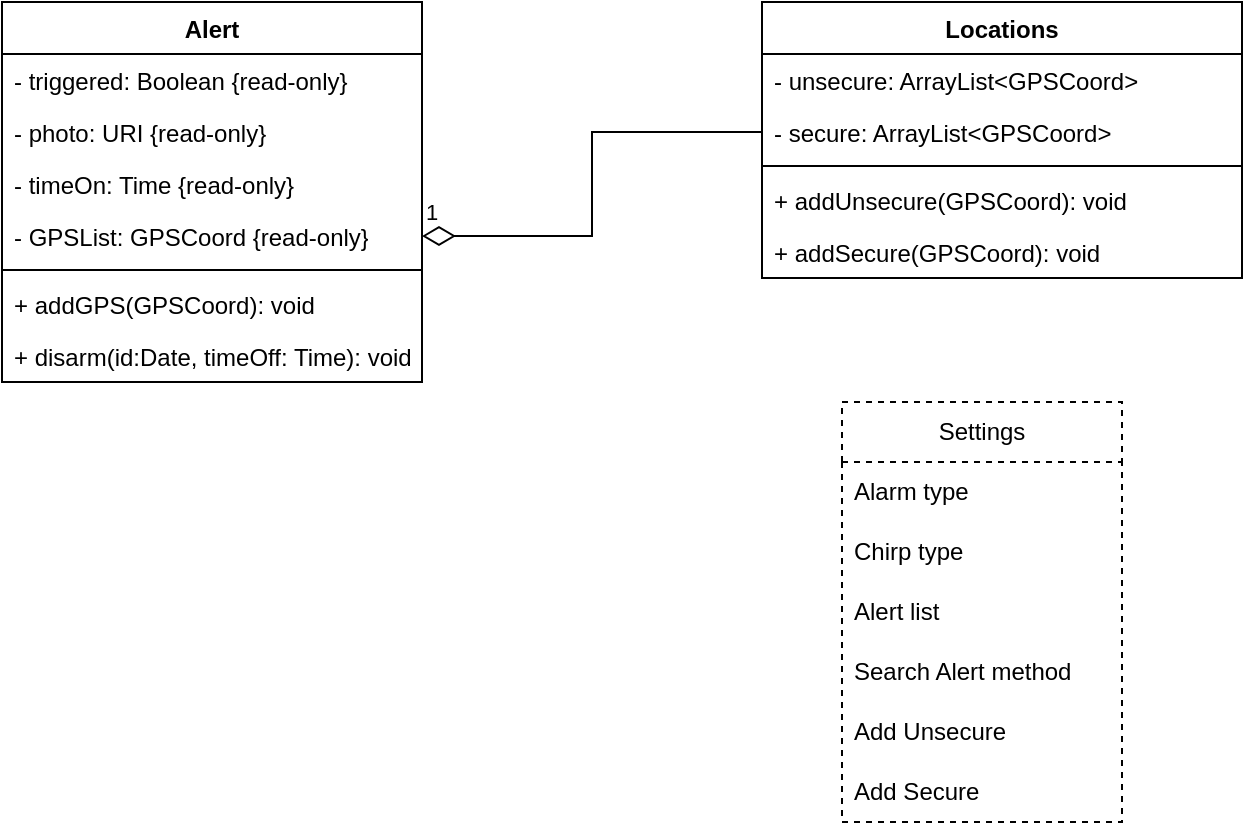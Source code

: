 <mxfile version="24.0.4" type="device">
  <diagram name="Page-1" id="htAdSNcWlhiPEnMqPCJC">
    <mxGraphModel dx="884" dy="608" grid="1" gridSize="10" guides="1" tooltips="1" connect="1" arrows="1" fold="1" page="1" pageScale="1" pageWidth="850" pageHeight="1100" math="0" shadow="0">
      <root>
        <mxCell id="0" />
        <mxCell id="1" parent="0" />
        <mxCell id="QO3o60luh7Fnf20lb6pL-1" value="Alert" style="swimlane;fontStyle=1;align=center;verticalAlign=top;childLayout=stackLayout;horizontal=1;startSize=26;horizontalStack=0;resizeParent=1;resizeParentMax=0;resizeLast=0;collapsible=1;marginBottom=0;whiteSpace=wrap;html=1;" parent="1" vertex="1">
          <mxGeometry x="100" y="80" width="210" height="190" as="geometry" />
        </mxCell>
        <mxCell id="QO3o60luh7Fnf20lb6pL-12" value="- triggered: Boolean {read-only}" style="text;strokeColor=none;fillColor=none;align=left;verticalAlign=top;spacingLeft=4;spacingRight=4;overflow=hidden;rotatable=0;points=[[0,0.5],[1,0.5]];portConstraint=eastwest;whiteSpace=wrap;html=1;" parent="QO3o60luh7Fnf20lb6pL-1" vertex="1">
          <mxGeometry y="26" width="210" height="26" as="geometry" />
        </mxCell>
        <mxCell id="QO3o60luh7Fnf20lb6pL-13" value="- photo: URI {read-only}" style="text;strokeColor=none;fillColor=none;align=left;verticalAlign=top;spacingLeft=4;spacingRight=4;overflow=hidden;rotatable=0;points=[[0,0.5],[1,0.5]];portConstraint=eastwest;whiteSpace=wrap;html=1;" parent="QO3o60luh7Fnf20lb6pL-1" vertex="1">
          <mxGeometry y="52" width="210" height="26" as="geometry" />
        </mxCell>
        <mxCell id="QO3o60luh7Fnf20lb6pL-2" value="- timeOn: Time {read-only}" style="text;strokeColor=none;fillColor=none;align=left;verticalAlign=top;spacingLeft=4;spacingRight=4;overflow=hidden;rotatable=0;points=[[0,0.5],[1,0.5]];portConstraint=eastwest;whiteSpace=wrap;html=1;" parent="QO3o60luh7Fnf20lb6pL-1" vertex="1">
          <mxGeometry y="78" width="210" height="26" as="geometry" />
        </mxCell>
        <mxCell id="g78hevzDiGQzAzcVHnX2-24" value="- GPSList: GPSCoord {read-only}" style="text;strokeColor=none;fillColor=none;align=left;verticalAlign=top;spacingLeft=4;spacingRight=4;overflow=hidden;rotatable=0;points=[[0,0.5],[1,0.5]];portConstraint=eastwest;whiteSpace=wrap;html=1;" parent="QO3o60luh7Fnf20lb6pL-1" vertex="1">
          <mxGeometry y="104" width="210" height="26" as="geometry" />
        </mxCell>
        <mxCell id="QO3o60luh7Fnf20lb6pL-3" value="" style="line;strokeWidth=1;fillColor=none;align=left;verticalAlign=middle;spacingTop=-1;spacingLeft=3;spacingRight=3;rotatable=0;labelPosition=right;points=[];portConstraint=eastwest;strokeColor=inherit;" parent="QO3o60luh7Fnf20lb6pL-1" vertex="1">
          <mxGeometry y="130" width="210" height="8" as="geometry" />
        </mxCell>
        <mxCell id="QO3o60luh7Fnf20lb6pL-4" value="+ addGPS(GPSCoord): void" style="text;strokeColor=none;fillColor=none;align=left;verticalAlign=top;spacingLeft=4;spacingRight=4;overflow=hidden;rotatable=0;points=[[0,0.5],[1,0.5]];portConstraint=eastwest;whiteSpace=wrap;html=1;" parent="QO3o60luh7Fnf20lb6pL-1" vertex="1">
          <mxGeometry y="138" width="210" height="26" as="geometry" />
        </mxCell>
        <mxCell id="JbfR-_CshwhSvyDO_35e-1" value="+ disarm(id:Date, timeOff: Time): void" style="text;strokeColor=none;fillColor=none;align=left;verticalAlign=top;spacingLeft=4;spacingRight=4;overflow=hidden;rotatable=0;points=[[0,0.5],[1,0.5]];portConstraint=eastwest;whiteSpace=wrap;html=1;" parent="QO3o60luh7Fnf20lb6pL-1" vertex="1">
          <mxGeometry y="164" width="210" height="26" as="geometry" />
        </mxCell>
        <mxCell id="g78hevzDiGQzAzcVHnX2-1" value="Locations" style="swimlane;fontStyle=1;align=center;verticalAlign=top;childLayout=stackLayout;horizontal=1;startSize=26;horizontalStack=0;resizeParent=1;resizeParentMax=0;resizeLast=0;collapsible=1;marginBottom=0;whiteSpace=wrap;html=1;" parent="1" vertex="1">
          <mxGeometry x="480" y="80" width="240" height="138" as="geometry" />
        </mxCell>
        <mxCell id="g78hevzDiGQzAzcVHnX2-2" value="- unsecure: ArrayList&amp;lt;GPSCoord&amp;gt;" style="text;strokeColor=none;fillColor=none;align=left;verticalAlign=top;spacingLeft=4;spacingRight=4;overflow=hidden;rotatable=0;points=[[0,0.5],[1,0.5]];portConstraint=eastwest;whiteSpace=wrap;html=1;" parent="g78hevzDiGQzAzcVHnX2-1" vertex="1">
          <mxGeometry y="26" width="240" height="26" as="geometry" />
        </mxCell>
        <mxCell id="g78hevzDiGQzAzcVHnX2-9" value="- secure: ArrayList&amp;lt;GPSCoord&amp;gt;" style="text;strokeColor=none;fillColor=none;align=left;verticalAlign=top;spacingLeft=4;spacingRight=4;overflow=hidden;rotatable=0;points=[[0,0.5],[1,0.5]];portConstraint=eastwest;whiteSpace=wrap;html=1;" parent="g78hevzDiGQzAzcVHnX2-1" vertex="1">
          <mxGeometry y="52" width="240" height="26" as="geometry" />
        </mxCell>
        <mxCell id="g78hevzDiGQzAzcVHnX2-3" value="" style="line;strokeWidth=1;fillColor=none;align=left;verticalAlign=middle;spacingTop=-1;spacingLeft=3;spacingRight=3;rotatable=0;labelPosition=right;points=[];portConstraint=eastwest;strokeColor=inherit;" parent="g78hevzDiGQzAzcVHnX2-1" vertex="1">
          <mxGeometry y="78" width="240" height="8" as="geometry" />
        </mxCell>
        <mxCell id="g78hevzDiGQzAzcVHnX2-4" value="+ addUnsecure(GPSCoord): void" style="text;strokeColor=none;fillColor=none;align=left;verticalAlign=top;spacingLeft=4;spacingRight=4;overflow=hidden;rotatable=0;points=[[0,0.5],[1,0.5]];portConstraint=eastwest;whiteSpace=wrap;html=1;" parent="g78hevzDiGQzAzcVHnX2-1" vertex="1">
          <mxGeometry y="86" width="240" height="26" as="geometry" />
        </mxCell>
        <mxCell id="g78hevzDiGQzAzcVHnX2-10" value="+ addSecure(GPSCoord): void" style="text;strokeColor=none;fillColor=none;align=left;verticalAlign=top;spacingLeft=4;spacingRight=4;overflow=hidden;rotatable=0;points=[[0,0.5],[1,0.5]];portConstraint=eastwest;whiteSpace=wrap;html=1;" parent="g78hevzDiGQzAzcVHnX2-1" vertex="1">
          <mxGeometry y="112" width="240" height="26" as="geometry" />
        </mxCell>
        <mxCell id="g78hevzDiGQzAzcVHnX2-18" value="Settings" style="swimlane;fontStyle=0;childLayout=stackLayout;horizontal=1;startSize=30;horizontalStack=0;resizeParent=1;resizeParentMax=0;resizeLast=0;collapsible=1;marginBottom=0;whiteSpace=wrap;html=1;dashed=1;" parent="1" vertex="1">
          <mxGeometry x="520" y="280" width="140" height="210" as="geometry" />
        </mxCell>
        <mxCell id="g78hevzDiGQzAzcVHnX2-19" value="Alarm type" style="text;strokeColor=none;fillColor=none;align=left;verticalAlign=middle;spacingLeft=4;spacingRight=4;overflow=hidden;points=[[0,0.5],[1,0.5]];portConstraint=eastwest;rotatable=0;whiteSpace=wrap;html=1;" parent="g78hevzDiGQzAzcVHnX2-18" vertex="1">
          <mxGeometry y="30" width="140" height="30" as="geometry" />
        </mxCell>
        <mxCell id="g78hevzDiGQzAzcVHnX2-20" value="Chirp type" style="text;strokeColor=none;fillColor=none;align=left;verticalAlign=middle;spacingLeft=4;spacingRight=4;overflow=hidden;points=[[0,0.5],[1,0.5]];portConstraint=eastwest;rotatable=0;whiteSpace=wrap;html=1;" parent="g78hevzDiGQzAzcVHnX2-18" vertex="1">
          <mxGeometry y="60" width="140" height="30" as="geometry" />
        </mxCell>
        <mxCell id="g78hevzDiGQzAzcVHnX2-21" value="Alert list" style="text;strokeColor=none;fillColor=none;align=left;verticalAlign=middle;spacingLeft=4;spacingRight=4;overflow=hidden;points=[[0,0.5],[1,0.5]];portConstraint=eastwest;rotatable=0;whiteSpace=wrap;html=1;" parent="g78hevzDiGQzAzcVHnX2-18" vertex="1">
          <mxGeometry y="90" width="140" height="30" as="geometry" />
        </mxCell>
        <mxCell id="g78hevzDiGQzAzcVHnX2-25" value="Search Alert method" style="text;strokeColor=none;fillColor=none;align=left;verticalAlign=middle;spacingLeft=4;spacingRight=4;overflow=hidden;points=[[0,0.5],[1,0.5]];portConstraint=eastwest;rotatable=0;whiteSpace=wrap;html=1;" parent="g78hevzDiGQzAzcVHnX2-18" vertex="1">
          <mxGeometry y="120" width="140" height="30" as="geometry" />
        </mxCell>
        <mxCell id="g78hevzDiGQzAzcVHnX2-26" value="Add Unsecure" style="text;strokeColor=none;fillColor=none;align=left;verticalAlign=middle;spacingLeft=4;spacingRight=4;overflow=hidden;points=[[0,0.5],[1,0.5]];portConstraint=eastwest;rotatable=0;whiteSpace=wrap;html=1;" parent="g78hevzDiGQzAzcVHnX2-18" vertex="1">
          <mxGeometry y="150" width="140" height="30" as="geometry" />
        </mxCell>
        <mxCell id="g78hevzDiGQzAzcVHnX2-27" value="Add Secure" style="text;strokeColor=none;fillColor=none;align=left;verticalAlign=middle;spacingLeft=4;spacingRight=4;overflow=hidden;points=[[0,0.5],[1,0.5]];portConstraint=eastwest;rotatable=0;whiteSpace=wrap;html=1;" parent="g78hevzDiGQzAzcVHnX2-18" vertex="1">
          <mxGeometry y="180" width="140" height="30" as="geometry" />
        </mxCell>
        <mxCell id="1s-aCqMwR1KpmT8C1jer-1" value="1" style="endArrow=none;html=1;endSize=12;startArrow=diamondThin;startSize=14;startFill=0;edgeStyle=orthogonalEdgeStyle;align=left;verticalAlign=bottom;rounded=0;exitX=1;exitY=0.5;exitDx=0;exitDy=0;entryX=0;entryY=0.5;entryDx=0;entryDy=0;endFill=0;" parent="1" source="g78hevzDiGQzAzcVHnX2-24" target="g78hevzDiGQzAzcVHnX2-9" edge="1">
          <mxGeometry x="-1" y="3" relative="1" as="geometry">
            <mxPoint x="330" y="197" as="sourcePoint" />
            <mxPoint x="505" y="187.5" as="targetPoint" />
          </mxGeometry>
        </mxCell>
      </root>
    </mxGraphModel>
  </diagram>
</mxfile>
